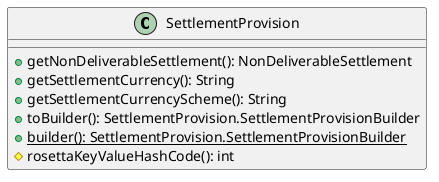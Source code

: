 @startuml

    class SettlementProvision [[SettlementProvision.html]] {
        +getNonDeliverableSettlement(): NonDeliverableSettlement
        +getSettlementCurrency(): String
        +getSettlementCurrencyScheme(): String
        +toBuilder(): SettlementProvision.SettlementProvisionBuilder
        {static} +builder(): SettlementProvision.SettlementProvisionBuilder
        #rosettaKeyValueHashCode(): int
    }

@enduml
